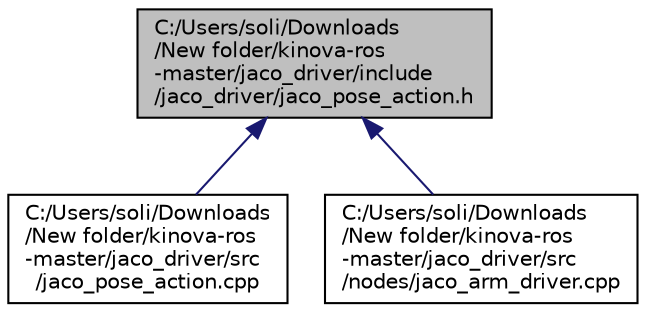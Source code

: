digraph "C:/Users/soli/Downloads/New folder/kinova-ros-master/jaco_driver/include/jaco_driver/jaco_pose_action.h"
{
  edge [fontname="Helvetica",fontsize="10",labelfontname="Helvetica",labelfontsize="10"];
  node [fontname="Helvetica",fontsize="10",shape=record];
  Node1 [label="C:/Users/soli/Downloads\l/New folder/kinova-ros\l-master/jaco_driver/include\l/jaco_driver/jaco_pose_action.h",height=0.2,width=0.4,color="black", fillcolor="grey75", style="filled", fontcolor="black"];
  Node1 -> Node2 [dir="back",color="midnightblue",fontsize="10",style="solid"];
  Node2 [label="C:/Users/soli/Downloads\l/New folder/kinova-ros\l-master/jaco_driver/src\l/jaco_pose_action.cpp",height=0.2,width=0.4,color="black", fillcolor="white", style="filled",URL="$jaco__pose__action_8cpp.html"];
  Node1 -> Node3 [dir="back",color="midnightblue",fontsize="10",style="solid"];
  Node3 [label="C:/Users/soli/Downloads\l/New folder/kinova-ros\l-master/jaco_driver/src\l/nodes/jaco_arm_driver.cpp",height=0.2,width=0.4,color="black", fillcolor="white", style="filled",URL="$jaco__arm__driver_8cpp.html"];
}
